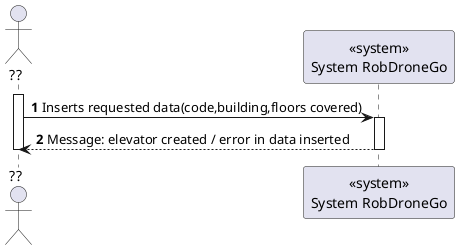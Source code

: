 @startuml
autonumber

actor "??" as actor
participant "<<system>>\nSystem RobDroneGo" as sys

activate actor
    actor -> sys: Inserts requested data(code,building,floors covered)

    activate sys
    sys --> actor : Message: elevator created / error in data inserted
    deactivate sys
deactivate actor


@enduml
